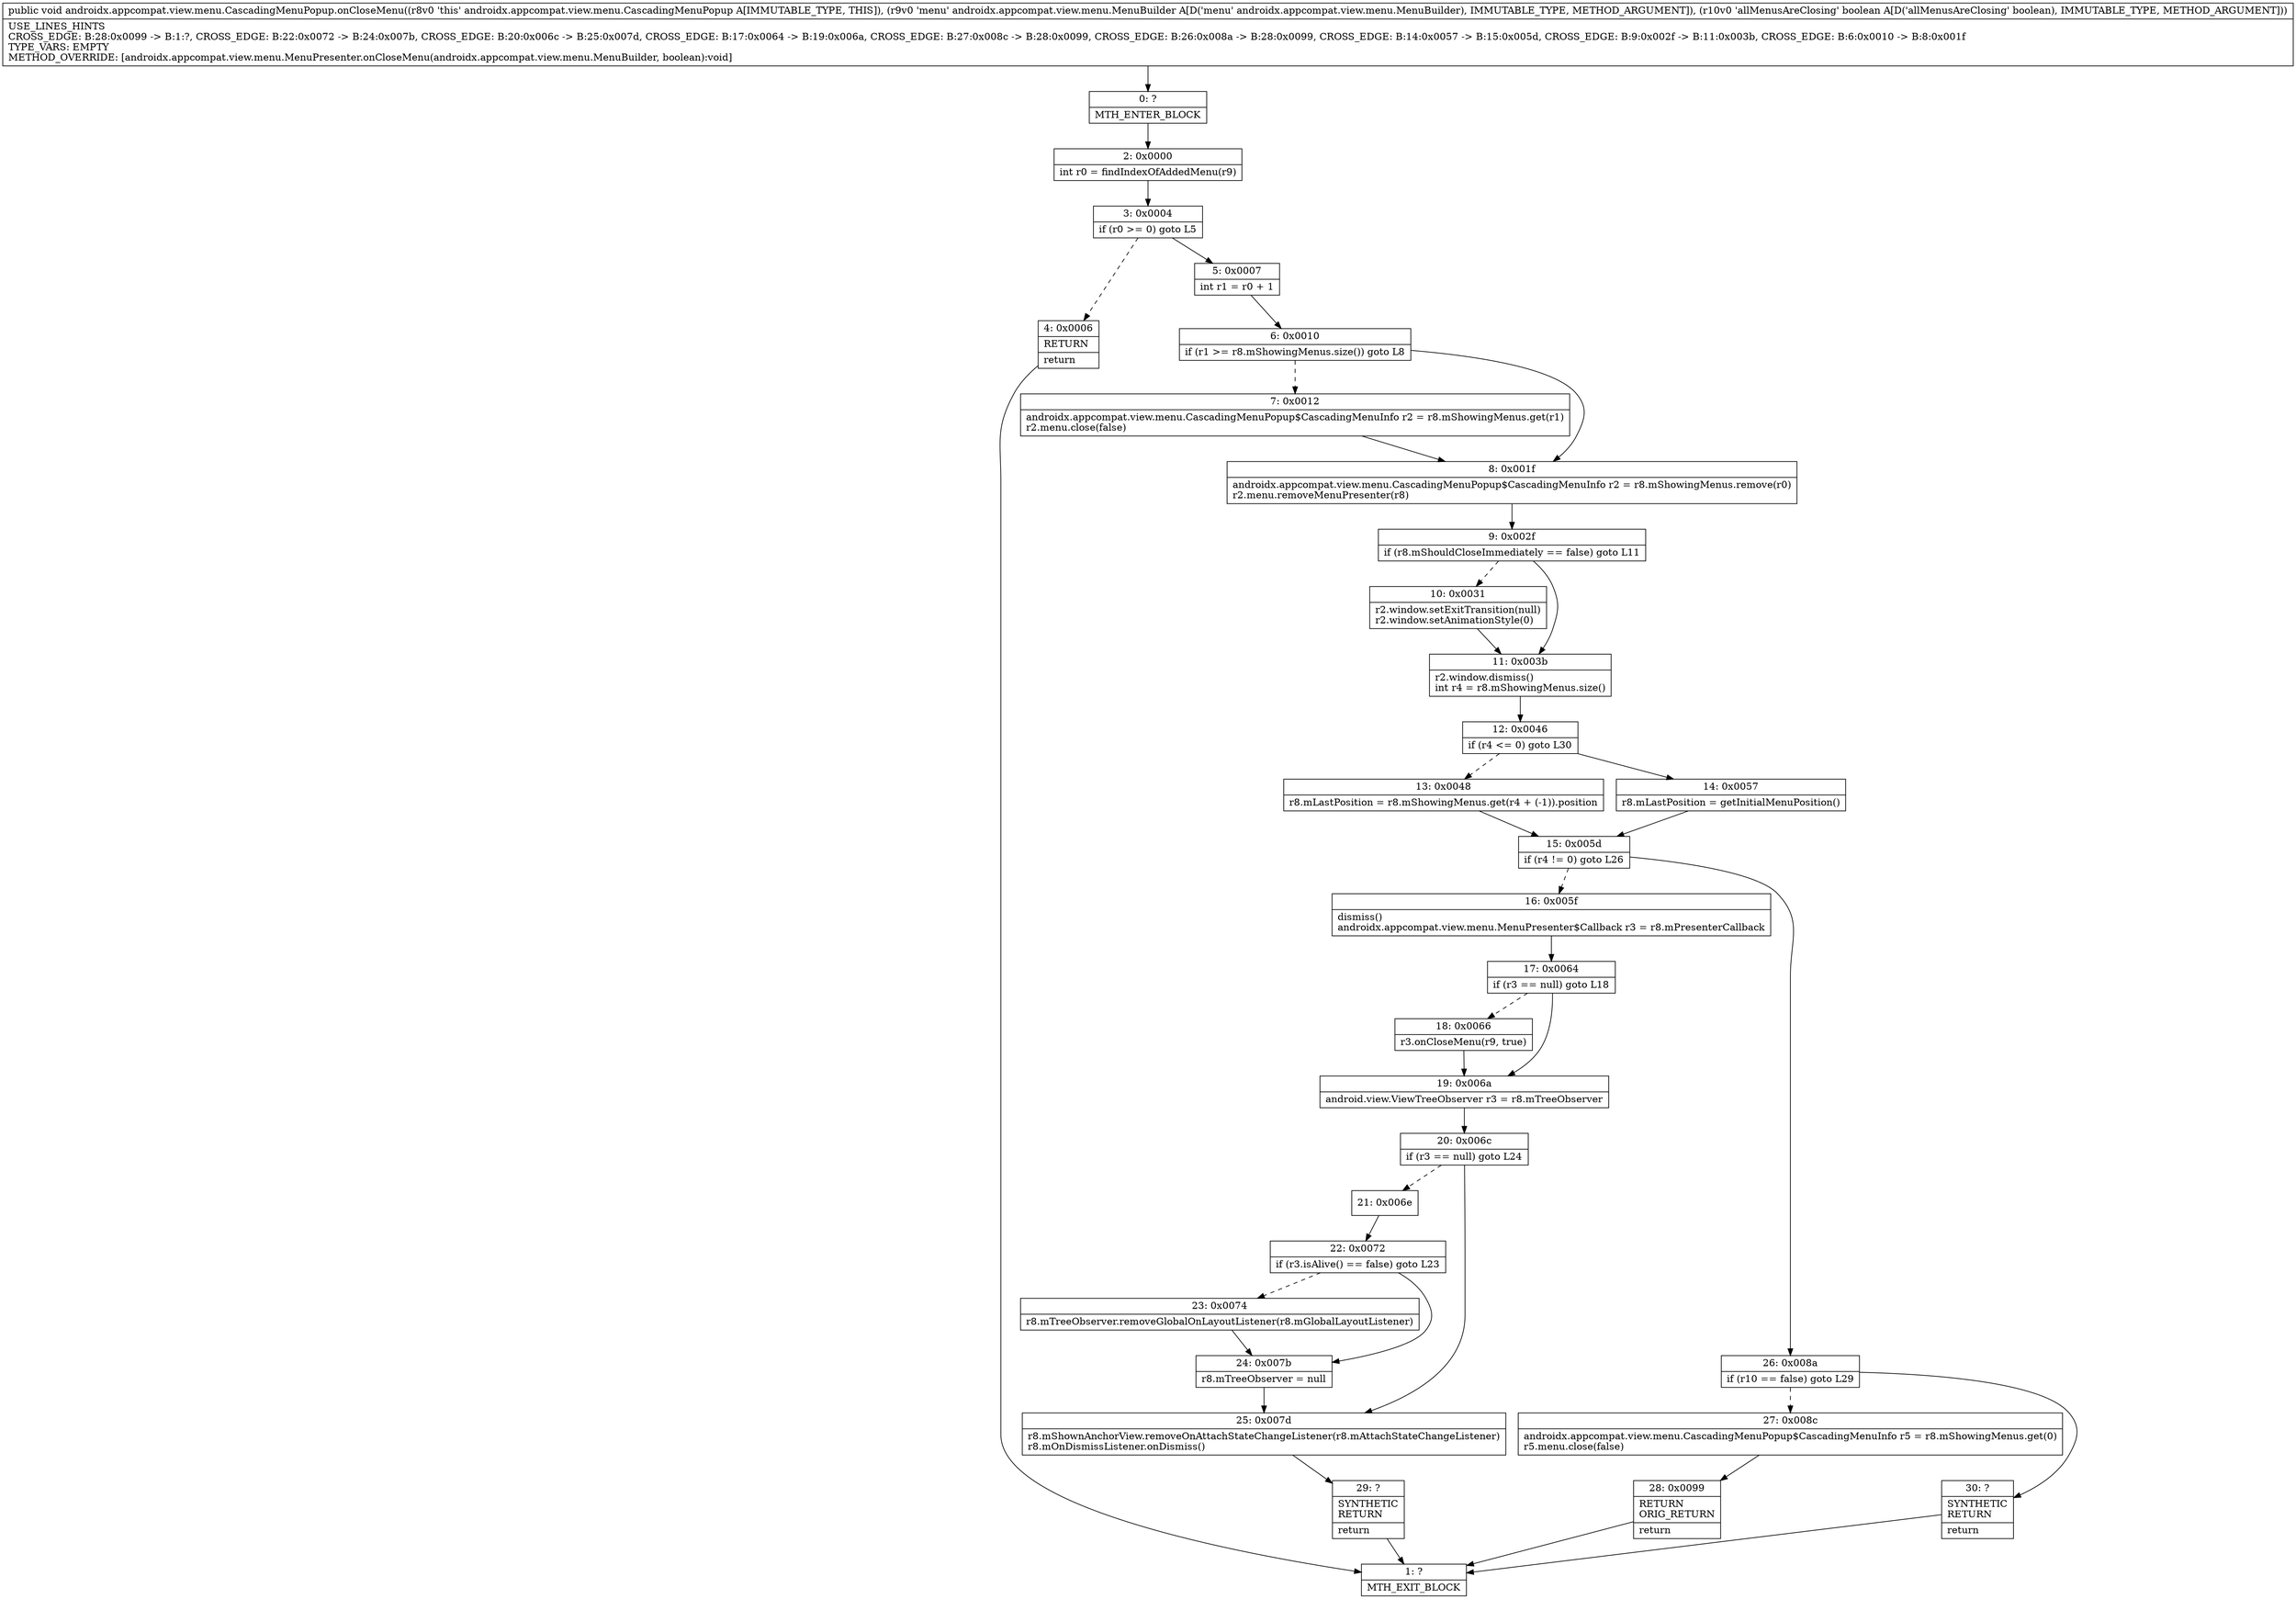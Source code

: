digraph "CFG forandroidx.appcompat.view.menu.CascadingMenuPopup.onCloseMenu(Landroidx\/appcompat\/view\/menu\/MenuBuilder;Z)V" {
Node_0 [shape=record,label="{0\:\ ?|MTH_ENTER_BLOCK\l}"];
Node_2 [shape=record,label="{2\:\ 0x0000|int r0 = findIndexOfAddedMenu(r9)\l}"];
Node_3 [shape=record,label="{3\:\ 0x0004|if (r0 \>= 0) goto L5\l}"];
Node_4 [shape=record,label="{4\:\ 0x0006|RETURN\l|return\l}"];
Node_1 [shape=record,label="{1\:\ ?|MTH_EXIT_BLOCK\l}"];
Node_5 [shape=record,label="{5\:\ 0x0007|int r1 = r0 + 1\l}"];
Node_6 [shape=record,label="{6\:\ 0x0010|if (r1 \>= r8.mShowingMenus.size()) goto L8\l}"];
Node_7 [shape=record,label="{7\:\ 0x0012|androidx.appcompat.view.menu.CascadingMenuPopup$CascadingMenuInfo r2 = r8.mShowingMenus.get(r1)\lr2.menu.close(false)\l}"];
Node_8 [shape=record,label="{8\:\ 0x001f|androidx.appcompat.view.menu.CascadingMenuPopup$CascadingMenuInfo r2 = r8.mShowingMenus.remove(r0)\lr2.menu.removeMenuPresenter(r8)\l}"];
Node_9 [shape=record,label="{9\:\ 0x002f|if (r8.mShouldCloseImmediately == false) goto L11\l}"];
Node_10 [shape=record,label="{10\:\ 0x0031|r2.window.setExitTransition(null)\lr2.window.setAnimationStyle(0)\l}"];
Node_11 [shape=record,label="{11\:\ 0x003b|r2.window.dismiss()\lint r4 = r8.mShowingMenus.size()\l}"];
Node_12 [shape=record,label="{12\:\ 0x0046|if (r4 \<= 0) goto L30\l}"];
Node_13 [shape=record,label="{13\:\ 0x0048|r8.mLastPosition = r8.mShowingMenus.get(r4 + (\-1)).position\l}"];
Node_15 [shape=record,label="{15\:\ 0x005d|if (r4 != 0) goto L26\l}"];
Node_16 [shape=record,label="{16\:\ 0x005f|dismiss()\landroidx.appcompat.view.menu.MenuPresenter$Callback r3 = r8.mPresenterCallback\l}"];
Node_17 [shape=record,label="{17\:\ 0x0064|if (r3 == null) goto L18\l}"];
Node_18 [shape=record,label="{18\:\ 0x0066|r3.onCloseMenu(r9, true)\l}"];
Node_19 [shape=record,label="{19\:\ 0x006a|android.view.ViewTreeObserver r3 = r8.mTreeObserver\l}"];
Node_20 [shape=record,label="{20\:\ 0x006c|if (r3 == null) goto L24\l}"];
Node_21 [shape=record,label="{21\:\ 0x006e}"];
Node_22 [shape=record,label="{22\:\ 0x0072|if (r3.isAlive() == false) goto L23\l}"];
Node_23 [shape=record,label="{23\:\ 0x0074|r8.mTreeObserver.removeGlobalOnLayoutListener(r8.mGlobalLayoutListener)\l}"];
Node_24 [shape=record,label="{24\:\ 0x007b|r8.mTreeObserver = null\l}"];
Node_25 [shape=record,label="{25\:\ 0x007d|r8.mShownAnchorView.removeOnAttachStateChangeListener(r8.mAttachStateChangeListener)\lr8.mOnDismissListener.onDismiss()\l}"];
Node_29 [shape=record,label="{29\:\ ?|SYNTHETIC\lRETURN\l|return\l}"];
Node_26 [shape=record,label="{26\:\ 0x008a|if (r10 == false) goto L29\l}"];
Node_27 [shape=record,label="{27\:\ 0x008c|androidx.appcompat.view.menu.CascadingMenuPopup$CascadingMenuInfo r5 = r8.mShowingMenus.get(0)\lr5.menu.close(false)\l}"];
Node_28 [shape=record,label="{28\:\ 0x0099|RETURN\lORIG_RETURN\l|return\l}"];
Node_30 [shape=record,label="{30\:\ ?|SYNTHETIC\lRETURN\l|return\l}"];
Node_14 [shape=record,label="{14\:\ 0x0057|r8.mLastPosition = getInitialMenuPosition()\l}"];
MethodNode[shape=record,label="{public void androidx.appcompat.view.menu.CascadingMenuPopup.onCloseMenu((r8v0 'this' androidx.appcompat.view.menu.CascadingMenuPopup A[IMMUTABLE_TYPE, THIS]), (r9v0 'menu' androidx.appcompat.view.menu.MenuBuilder A[D('menu' androidx.appcompat.view.menu.MenuBuilder), IMMUTABLE_TYPE, METHOD_ARGUMENT]), (r10v0 'allMenusAreClosing' boolean A[D('allMenusAreClosing' boolean), IMMUTABLE_TYPE, METHOD_ARGUMENT]))  | USE_LINES_HINTS\lCROSS_EDGE: B:28:0x0099 \-\> B:1:?, CROSS_EDGE: B:22:0x0072 \-\> B:24:0x007b, CROSS_EDGE: B:20:0x006c \-\> B:25:0x007d, CROSS_EDGE: B:17:0x0064 \-\> B:19:0x006a, CROSS_EDGE: B:27:0x008c \-\> B:28:0x0099, CROSS_EDGE: B:26:0x008a \-\> B:28:0x0099, CROSS_EDGE: B:14:0x0057 \-\> B:15:0x005d, CROSS_EDGE: B:9:0x002f \-\> B:11:0x003b, CROSS_EDGE: B:6:0x0010 \-\> B:8:0x001f\lTYPE_VARS: EMPTY\lMETHOD_OVERRIDE: [androidx.appcompat.view.menu.MenuPresenter.onCloseMenu(androidx.appcompat.view.menu.MenuBuilder, boolean):void]\l}"];
MethodNode -> Node_0;Node_0 -> Node_2;
Node_2 -> Node_3;
Node_3 -> Node_4[style=dashed];
Node_3 -> Node_5;
Node_4 -> Node_1;
Node_5 -> Node_6;
Node_6 -> Node_7[style=dashed];
Node_6 -> Node_8;
Node_7 -> Node_8;
Node_8 -> Node_9;
Node_9 -> Node_10[style=dashed];
Node_9 -> Node_11;
Node_10 -> Node_11;
Node_11 -> Node_12;
Node_12 -> Node_13[style=dashed];
Node_12 -> Node_14;
Node_13 -> Node_15;
Node_15 -> Node_16[style=dashed];
Node_15 -> Node_26;
Node_16 -> Node_17;
Node_17 -> Node_18[style=dashed];
Node_17 -> Node_19;
Node_18 -> Node_19;
Node_19 -> Node_20;
Node_20 -> Node_21[style=dashed];
Node_20 -> Node_25;
Node_21 -> Node_22;
Node_22 -> Node_23[style=dashed];
Node_22 -> Node_24;
Node_23 -> Node_24;
Node_24 -> Node_25;
Node_25 -> Node_29;
Node_29 -> Node_1;
Node_26 -> Node_27[style=dashed];
Node_26 -> Node_30;
Node_27 -> Node_28;
Node_28 -> Node_1;
Node_30 -> Node_1;
Node_14 -> Node_15;
}

